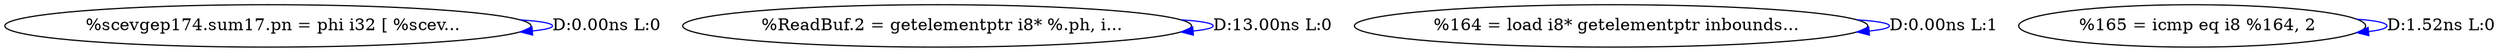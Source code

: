 digraph {
Node0x4124d00[label="  %scevgep174.sum17.pn = phi i32 [ %scev..."];
Node0x4124d00 -> Node0x4124d00[label="D:0.00ns L:0",color=blue];
Node0x4124e40[label="  %ReadBuf.2 = getelementptr i8* %.ph, i..."];
Node0x4124e40 -> Node0x4124e40[label="D:13.00ns L:0",color=blue];
Node0x4124f80[label="  %164 = load i8* getelementptr inbounds..."];
Node0x4124f80 -> Node0x4124f80[label="D:0.00ns L:1",color=blue];
Node0x41250c0[label="  %165 = icmp eq i8 %164, 2"];
Node0x41250c0 -> Node0x41250c0[label="D:1.52ns L:0",color=blue];
}
